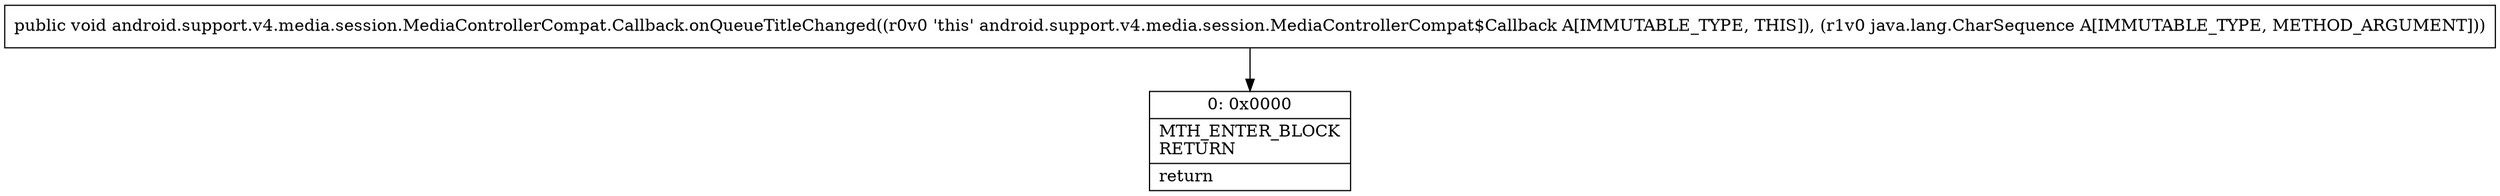 digraph "CFG forandroid.support.v4.media.session.MediaControllerCompat.Callback.onQueueTitleChanged(Ljava\/lang\/CharSequence;)V" {
Node_0 [shape=record,label="{0\:\ 0x0000|MTH_ENTER_BLOCK\lRETURN\l|return\l}"];
MethodNode[shape=record,label="{public void android.support.v4.media.session.MediaControllerCompat.Callback.onQueueTitleChanged((r0v0 'this' android.support.v4.media.session.MediaControllerCompat$Callback A[IMMUTABLE_TYPE, THIS]), (r1v0 java.lang.CharSequence A[IMMUTABLE_TYPE, METHOD_ARGUMENT])) }"];
MethodNode -> Node_0;
}


